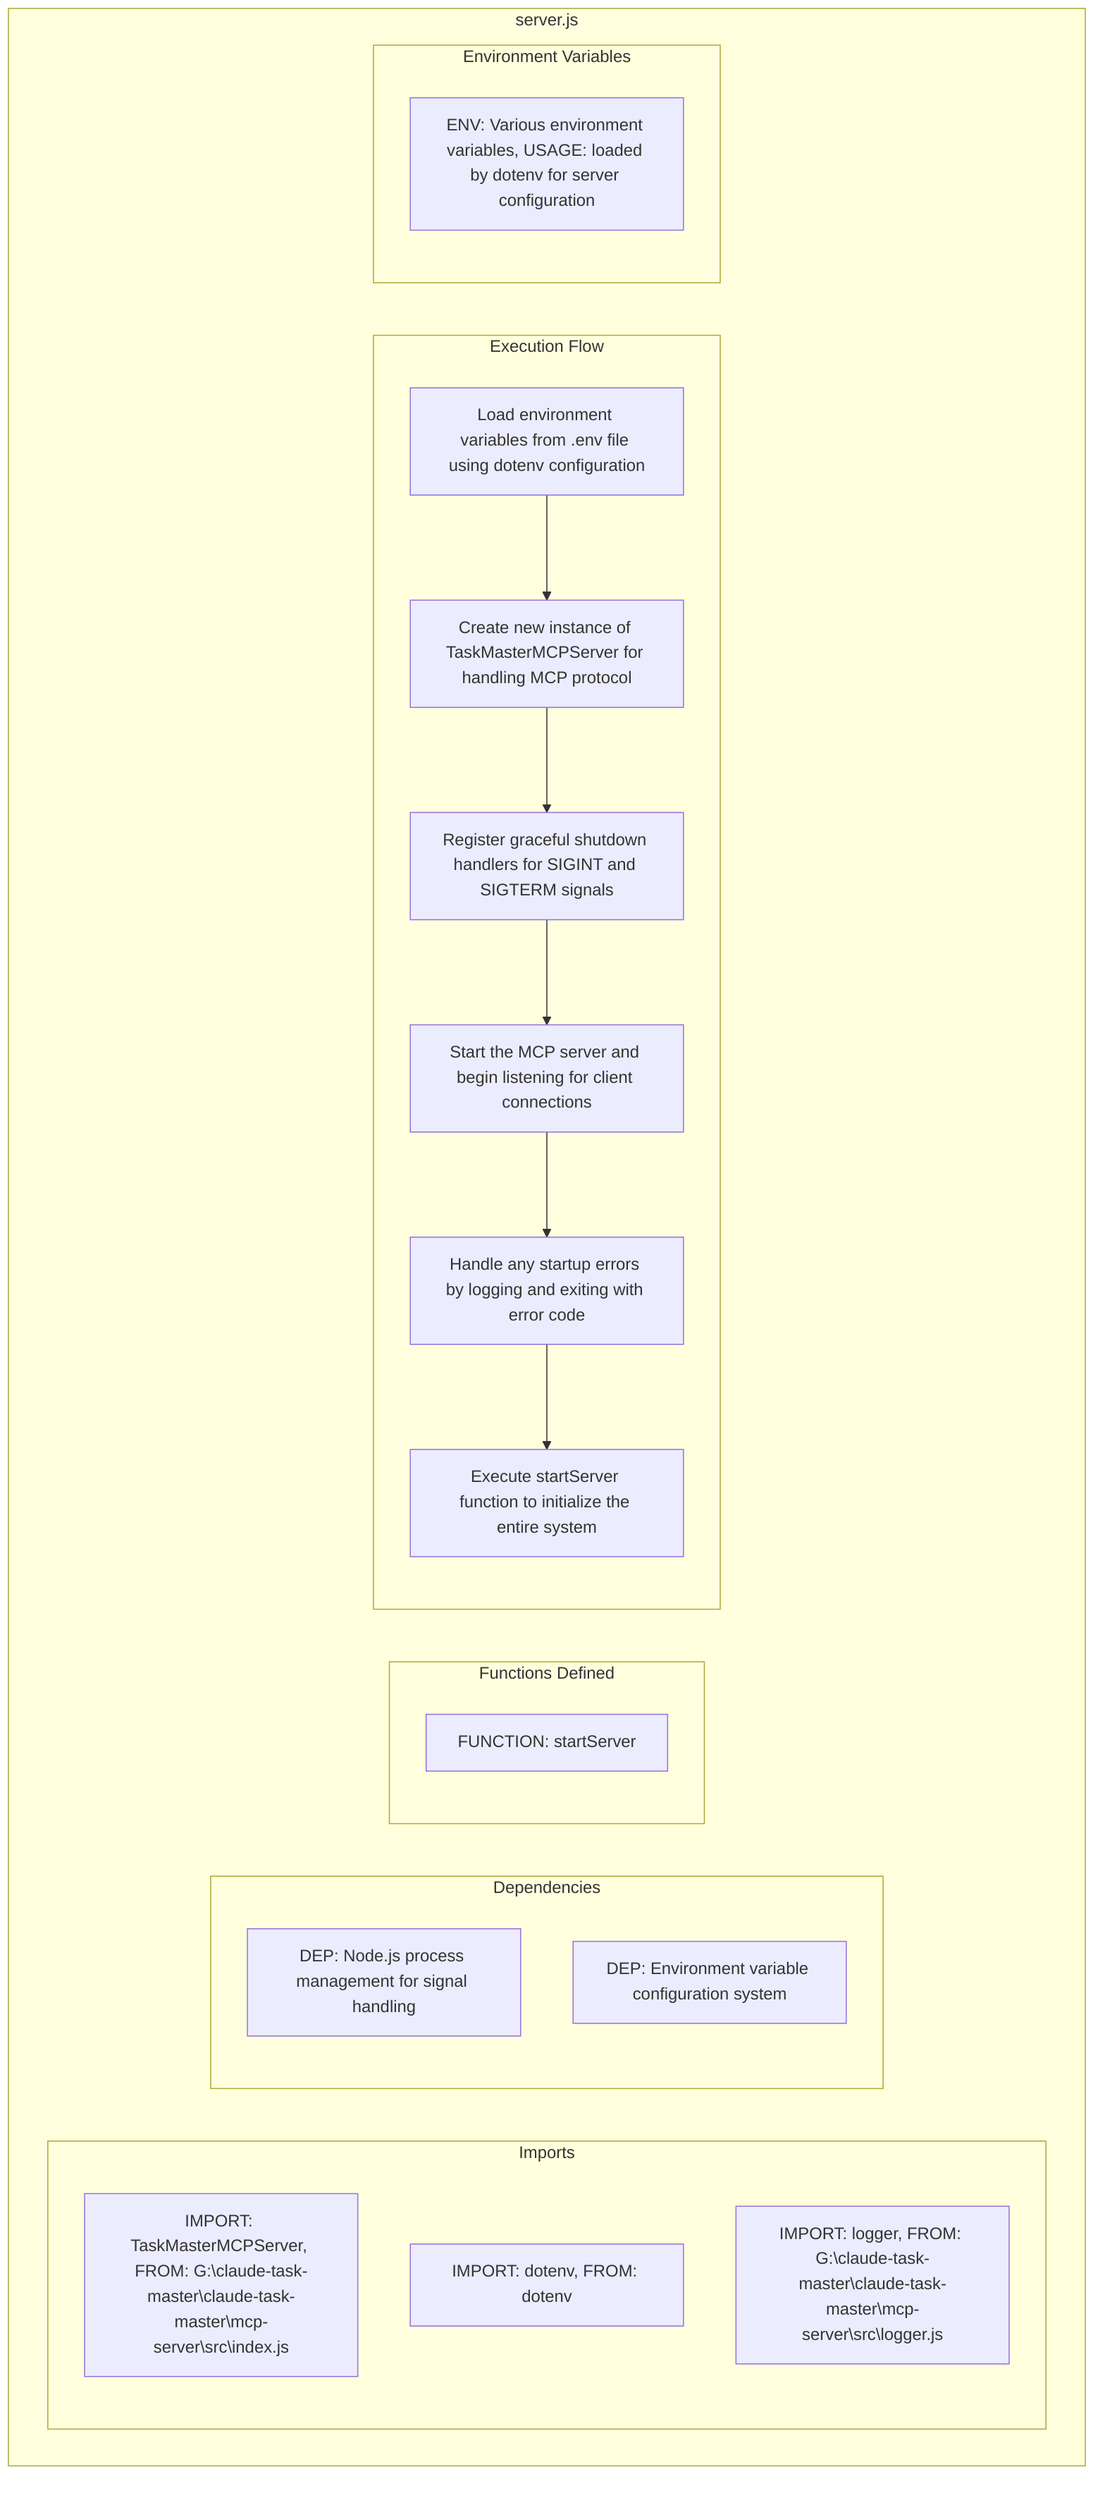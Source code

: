 flowchart TB
    subgraph Imports["Imports"]
        I1["IMPORT: TaskMasterMCPServer, FROM: G:\claude-task-master\claude-task-master\mcp-server\src\index.js"]
        I2["IMPORT: dotenv, FROM: dotenv"]
        I3["IMPORT: logger, FROM: G:\claude-task-master\claude-task-master\mcp-server\src\logger.js"]
    end
    
    subgraph Dependencies["Dependencies"]
        D1["DEP: Node.js process management for signal handling"]
        D2["DEP: Environment variable configuration system"]
    end
    
    subgraph FunctionsDefined["Functions Defined"]
        FU1["FUNCTION: startServer"]
    end
    
    subgraph ExecutionFlow["Execution Flow"]
        FL1["Load environment variables from .env file using dotenv configuration"]
        FL2["Create new instance of TaskMasterMCPServer for handling MCP protocol"]
        FL3["Register graceful shutdown handlers for SIGINT and SIGTERM signals"]
        FL4["Start the MCP server and begin listening for client connections"]
        FL5["Handle any startup errors by logging and exiting with error code"]
        FL6["Execute startServer function to initialize the entire system"]
    end
    
    subgraph EnvironmentVariables["Environment Variables"]
        ENV1["ENV: Various environment variables, USAGE: loaded by dotenv for server configuration"]
    end
    
    subgraph serverJs["server.js"]
        Imports
        Dependencies
        FunctionsDefined
        ExecutionFlow
        EnvironmentVariables
    end
    
    FL1 --> FL2
    FL2 --> FL3
    FL3 --> FL4
    FL4 --> FL5
    FL5 --> FL6
